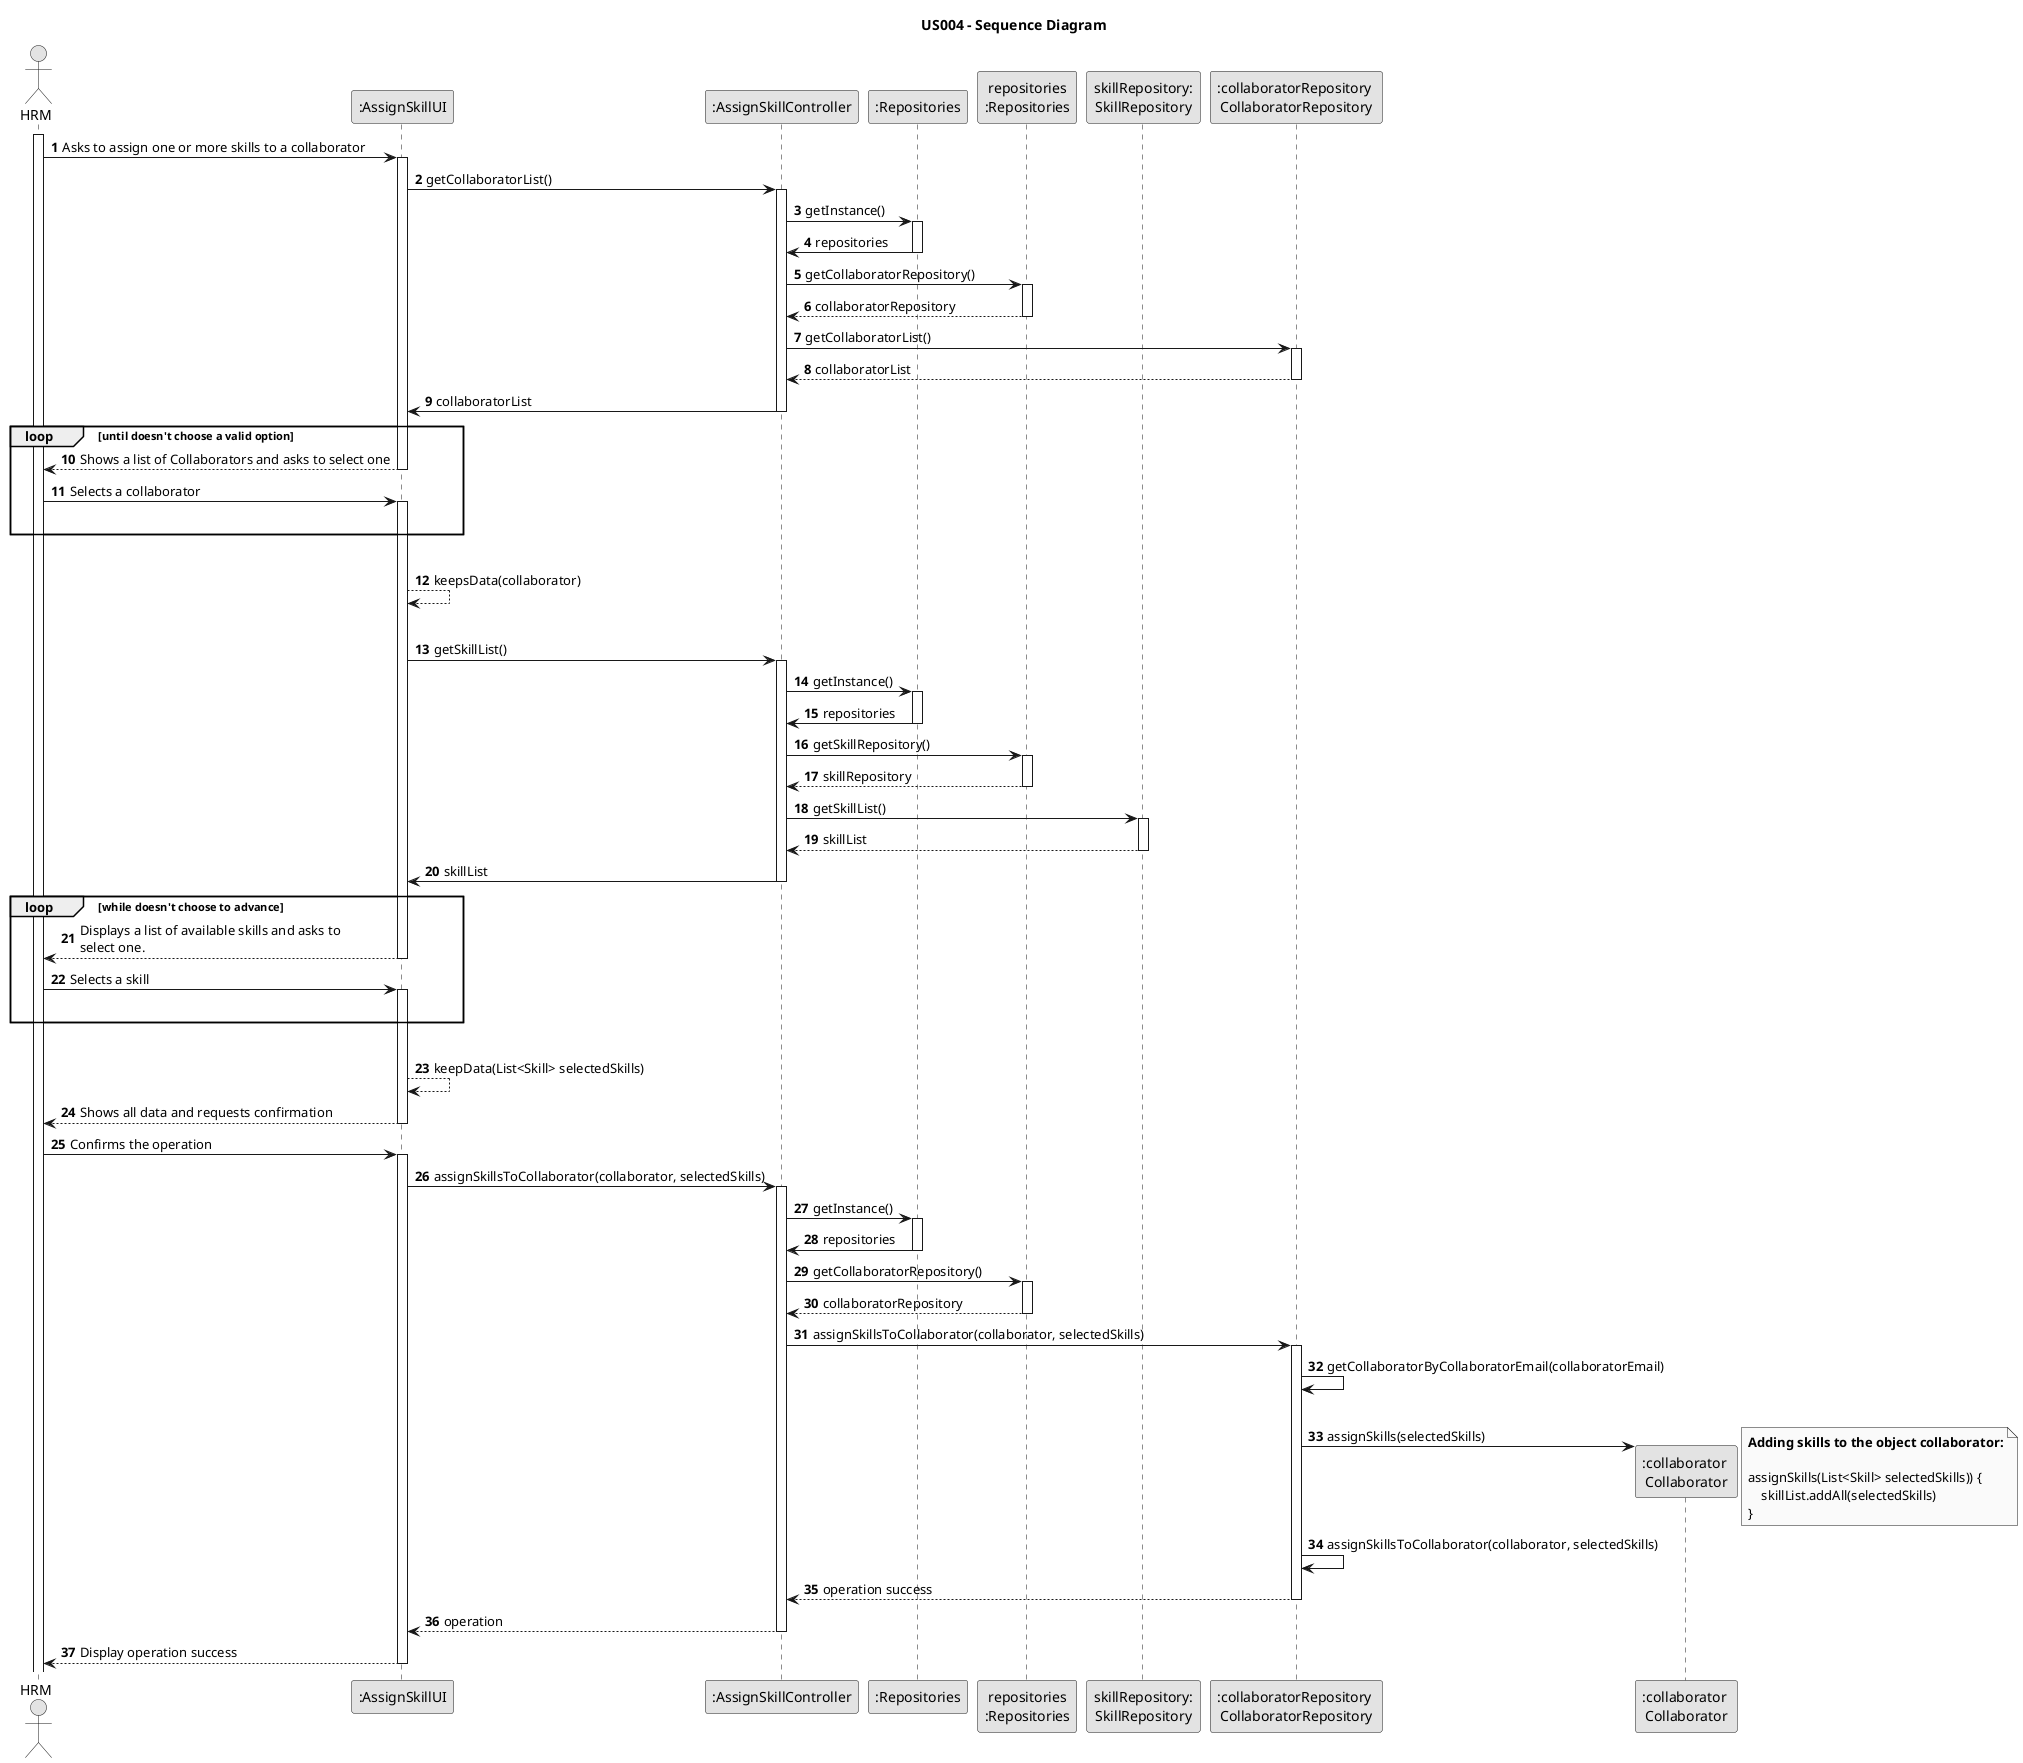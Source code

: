 @startuml
skinparam monochrome true
skinparam packageStyle rectangle
skinparam shadowing false

title US004 - Sequence Diagram

autonumber

actor "HRM" as HRM
participant ":AssignSkillUI" as UI
participant ":AssignSkillController" as CTRL
participant ":Repositories" as RepositorySingleton
participant "repositories\n:Repositories" as rep
participant "skillRepository:\nSkillRepository" as SkillRepository
participant ":collaboratorRepository \nCollaboratorRepository" as COLREP
participant ":collaborator \nCollaborator" as COL

activate HRM

    HRM -> UI : Asks to assign one or more skills to a collaborator

    activate UI

        UI -> CTRL : getCollaboratorList()

        activate CTRL

            CTRL -> RepositorySingleton : getInstance()

            activate RepositorySingleton

                RepositorySingleton -> CTRL : repositories
            deactivate RepositorySingleton

            CTRL -> rep : getCollaboratorRepository()
            activate rep

                rep --> CTRL : collaboratorRepository
            deactivate rep
            CTRL -> COLREP : getCollaboratorList()

            activate COLREP

            COLREP --> CTRL : collaboratorList
            deactivate COLREP


            CTRL -> UI : collaboratorList
            loop until doesn't choose a valid option
        deactivate CTRL
        UI --> HRM : Shows a list of Collaborators and asks to select one

    deactivate UI


    HRM -> UI : Selects a collaborator
    activate UI
    |||
    end
|||

    UI --> UI : keepsData(collaborator)

    |||

        UI -> CTRL : getSkillList()

        activate CTRL

            CTRL -> RepositorySingleton : getInstance()

            activate RepositorySingleton

                RepositorySingleton -> CTRL : repositories
            deactivate RepositorySingleton

            CTRL -> rep : getSkillRepository()

            activate rep

                rep --> CTRL : skillRepository
            deactivate rep

            CTRL -> SkillRepository : getSkillList()

            activate SkillRepository

                SkillRepository --> CTRL : skillList
            deactivate SkillRepository

            CTRL -> UI : skillList
        deactivate CTRL

        loop while doesn't choose to advance

            UI --> HRM : Displays a list of available skills and asks to \nselect one.
    deactivate UI

        HRM -> UI : Selects a skill
        |||

    activate UI

        end
        |||
        UI --> UI : keepData(List<Skill> selectedSkills)

        UI --> HRM : Shows all data and requests confirmation
    deactivate UI

    HRM -> UI : Confirms the operation
    activate UI


        UI -> CTRL : assignSkillsToCollaborator(collaborator, selectedSkills)

        activate CTRL

            CTRL -> RepositorySingleton : getInstance()

                    activate RepositorySingleton

                        RepositorySingleton -> CTRL : repositories
                    deactivate RepositorySingleton

                    CTRL -> rep : getCollaboratorRepository()
                    activate rep

                        rep --> CTRL : collaboratorRepository
                    deactivate rep
                    CTRL -> COLREP : assignSkillsToCollaborator(collaborator, selectedSkills)

                    activate COLREP

                    COLREP -> COLREP : getCollaboratorByCollaboratorEmail(collaboratorEmail)


                    |||

                    COLREP -> COL** : assignSkills(selectedSkills)
                   Note right
                   <font color=black><b>Adding skills to the object collaborator:

                   assignSkills(List<Skill> selectedSkills)) {
                       skillList.addAll(selectedSkills)
                   }
                   end note

                    COLREP -> COLREP : assignSkillsToCollaborator(collaborator, selectedSkills)
                    COLREP --> CTRL : operation success
                deactivate COLREP
                CTRL --> UI : operation
                deactivate CTRL
                UI --> HRM : Display operation success
                deactivate UI


@enduml